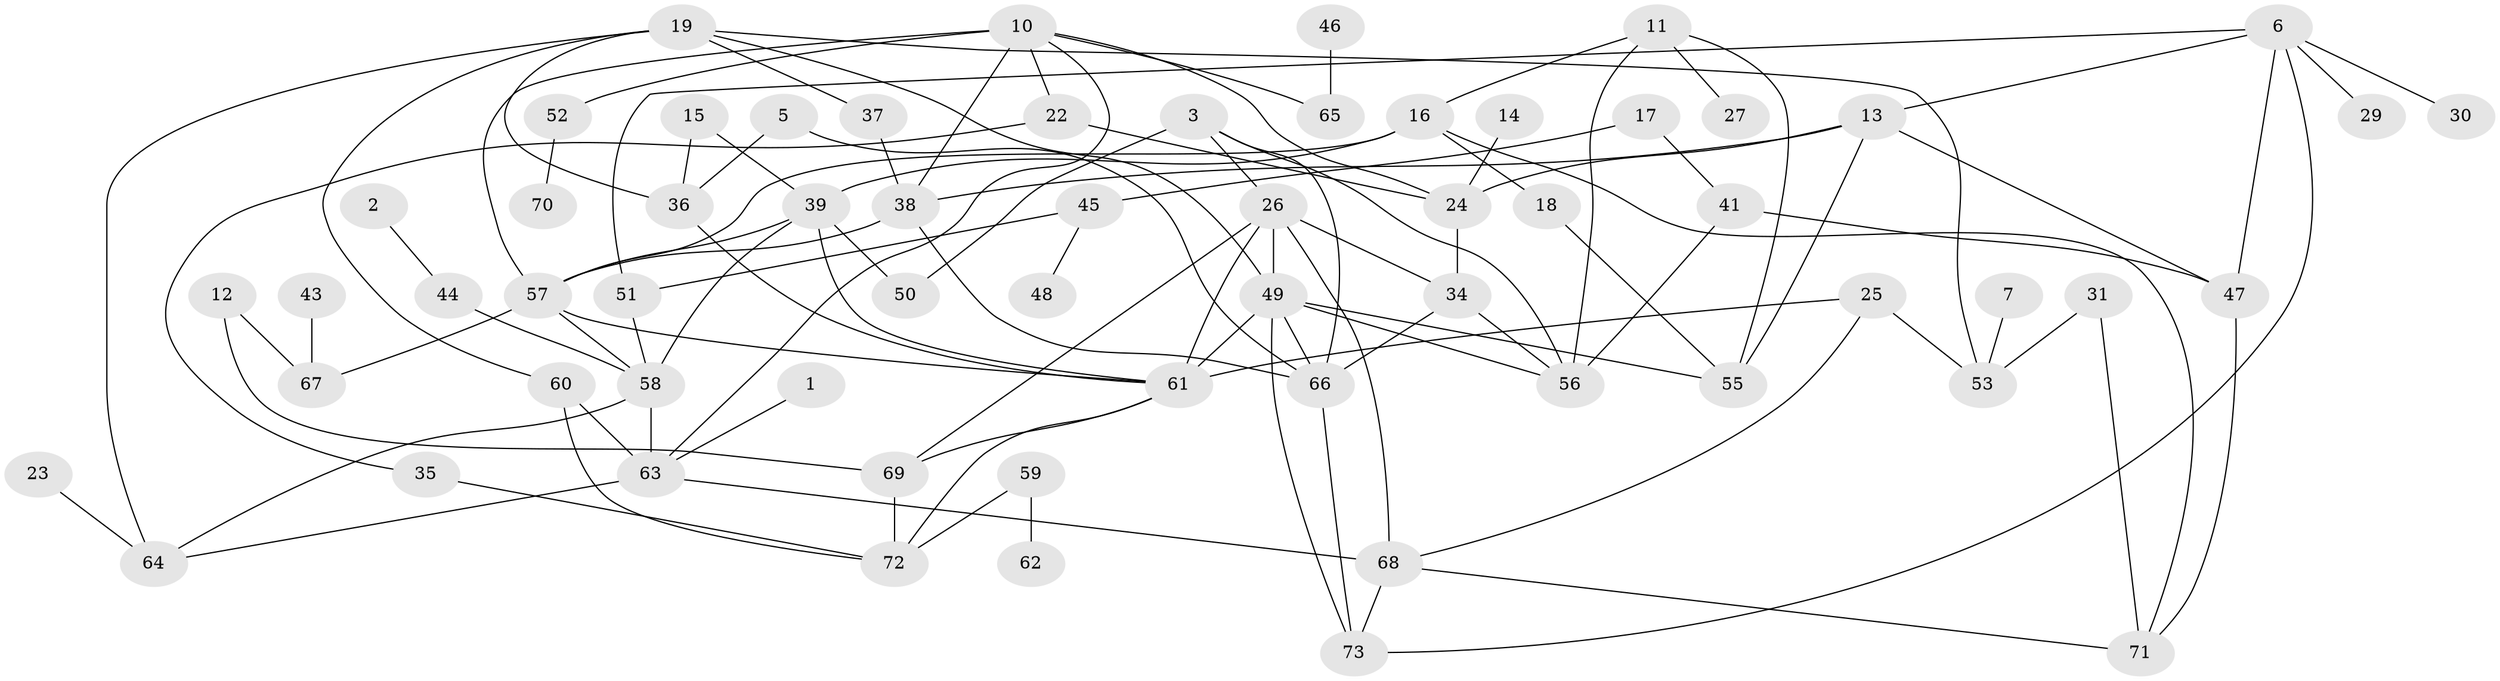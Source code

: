 // original degree distribution, {1: 0.19658119658119658, 3: 0.23931623931623933, 2: 0.23076923076923078, 5: 0.08547008547008547, 6: 0.042735042735042736, 4: 0.08547008547008547, 0: 0.08547008547008547, 9: 0.008547008547008548, 8: 0.008547008547008548, 7: 0.017094017094017096}
// Generated by graph-tools (version 1.1) at 2025/35/03/04/25 23:35:49]
// undirected, 62 vertices, 105 edges
graph export_dot {
  node [color=gray90,style=filled];
  1;
  2;
  3;
  5;
  6;
  7;
  10;
  11;
  12;
  13;
  14;
  15;
  16;
  17;
  18;
  19;
  22;
  23;
  24;
  25;
  26;
  27;
  29;
  30;
  31;
  34;
  35;
  36;
  37;
  38;
  39;
  41;
  43;
  44;
  45;
  46;
  47;
  48;
  49;
  50;
  51;
  52;
  53;
  55;
  56;
  57;
  58;
  59;
  60;
  61;
  62;
  63;
  64;
  65;
  66;
  67;
  68;
  69;
  70;
  71;
  72;
  73;
  1 -- 63 [weight=1.0];
  2 -- 44 [weight=1.0];
  3 -- 26 [weight=1.0];
  3 -- 50 [weight=1.0];
  3 -- 56 [weight=1.0];
  3 -- 66 [weight=1.0];
  5 -- 36 [weight=2.0];
  5 -- 66 [weight=1.0];
  6 -- 13 [weight=1.0];
  6 -- 29 [weight=1.0];
  6 -- 30 [weight=1.0];
  6 -- 47 [weight=1.0];
  6 -- 51 [weight=1.0];
  6 -- 73 [weight=1.0];
  7 -- 53 [weight=1.0];
  10 -- 22 [weight=1.0];
  10 -- 24 [weight=1.0];
  10 -- 38 [weight=1.0];
  10 -- 52 [weight=1.0];
  10 -- 57 [weight=2.0];
  10 -- 63 [weight=1.0];
  10 -- 65 [weight=1.0];
  11 -- 16 [weight=1.0];
  11 -- 27 [weight=1.0];
  11 -- 55 [weight=1.0];
  11 -- 56 [weight=1.0];
  12 -- 67 [weight=1.0];
  12 -- 69 [weight=1.0];
  13 -- 24 [weight=1.0];
  13 -- 38 [weight=1.0];
  13 -- 47 [weight=1.0];
  13 -- 55 [weight=1.0];
  14 -- 24 [weight=1.0];
  15 -- 36 [weight=1.0];
  15 -- 39 [weight=1.0];
  16 -- 18 [weight=1.0];
  16 -- 39 [weight=1.0];
  16 -- 57 [weight=1.0];
  16 -- 71 [weight=1.0];
  17 -- 41 [weight=1.0];
  17 -- 45 [weight=1.0];
  18 -- 55 [weight=1.0];
  19 -- 36 [weight=1.0];
  19 -- 37 [weight=1.0];
  19 -- 49 [weight=1.0];
  19 -- 53 [weight=1.0];
  19 -- 60 [weight=1.0];
  19 -- 64 [weight=1.0];
  22 -- 24 [weight=1.0];
  22 -- 35 [weight=1.0];
  23 -- 64 [weight=1.0];
  24 -- 34 [weight=1.0];
  25 -- 53 [weight=1.0];
  25 -- 61 [weight=1.0];
  25 -- 68 [weight=1.0];
  26 -- 34 [weight=1.0];
  26 -- 49 [weight=1.0];
  26 -- 61 [weight=1.0];
  26 -- 68 [weight=1.0];
  26 -- 69 [weight=1.0];
  31 -- 53 [weight=1.0];
  31 -- 71 [weight=1.0];
  34 -- 56 [weight=1.0];
  34 -- 66 [weight=1.0];
  35 -- 72 [weight=1.0];
  36 -- 61 [weight=1.0];
  37 -- 38 [weight=1.0];
  38 -- 57 [weight=1.0];
  38 -- 66 [weight=1.0];
  39 -- 50 [weight=1.0];
  39 -- 57 [weight=1.0];
  39 -- 58 [weight=2.0];
  39 -- 61 [weight=1.0];
  41 -- 47 [weight=1.0];
  41 -- 56 [weight=2.0];
  43 -- 67 [weight=2.0];
  44 -- 58 [weight=1.0];
  45 -- 48 [weight=1.0];
  45 -- 51 [weight=1.0];
  46 -- 65 [weight=1.0];
  47 -- 71 [weight=1.0];
  49 -- 55 [weight=1.0];
  49 -- 56 [weight=1.0];
  49 -- 61 [weight=1.0];
  49 -- 66 [weight=1.0];
  49 -- 73 [weight=1.0];
  51 -- 58 [weight=1.0];
  52 -- 70 [weight=1.0];
  57 -- 58 [weight=1.0];
  57 -- 61 [weight=1.0];
  57 -- 67 [weight=2.0];
  58 -- 63 [weight=1.0];
  58 -- 64 [weight=1.0];
  59 -- 62 [weight=1.0];
  59 -- 72 [weight=1.0];
  60 -- 63 [weight=2.0];
  60 -- 72 [weight=1.0];
  61 -- 69 [weight=1.0];
  61 -- 72 [weight=1.0];
  63 -- 64 [weight=1.0];
  63 -- 68 [weight=1.0];
  66 -- 73 [weight=1.0];
  68 -- 71 [weight=1.0];
  68 -- 73 [weight=1.0];
  69 -- 72 [weight=1.0];
}
